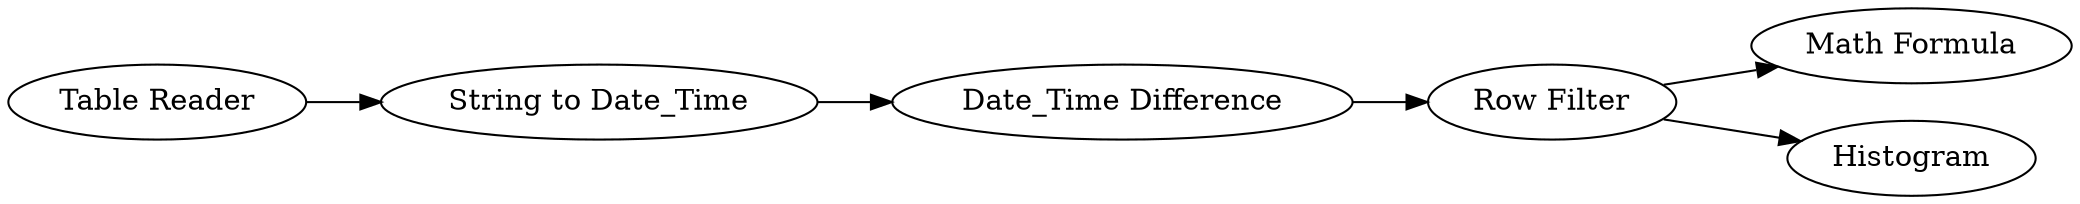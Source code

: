 digraph {
	"339799322926315010_5" [label="Row Filter"]
	"339799322926315010_2" [label="String to Date_Time"]
	"339799322926315010_3" [label="Date_Time Difference"]
	"339799322926315010_6" [label="Math Formula"]
	"339799322926315010_4" [label=Histogram]
	"339799322926315010_1" [label="Table Reader"]
	"339799322926315010_5" -> "339799322926315010_4"
	"339799322926315010_5" -> "339799322926315010_6"
	"339799322926315010_2" -> "339799322926315010_3"
	"339799322926315010_1" -> "339799322926315010_2"
	"339799322926315010_3" -> "339799322926315010_5"
	rankdir=LR
}
